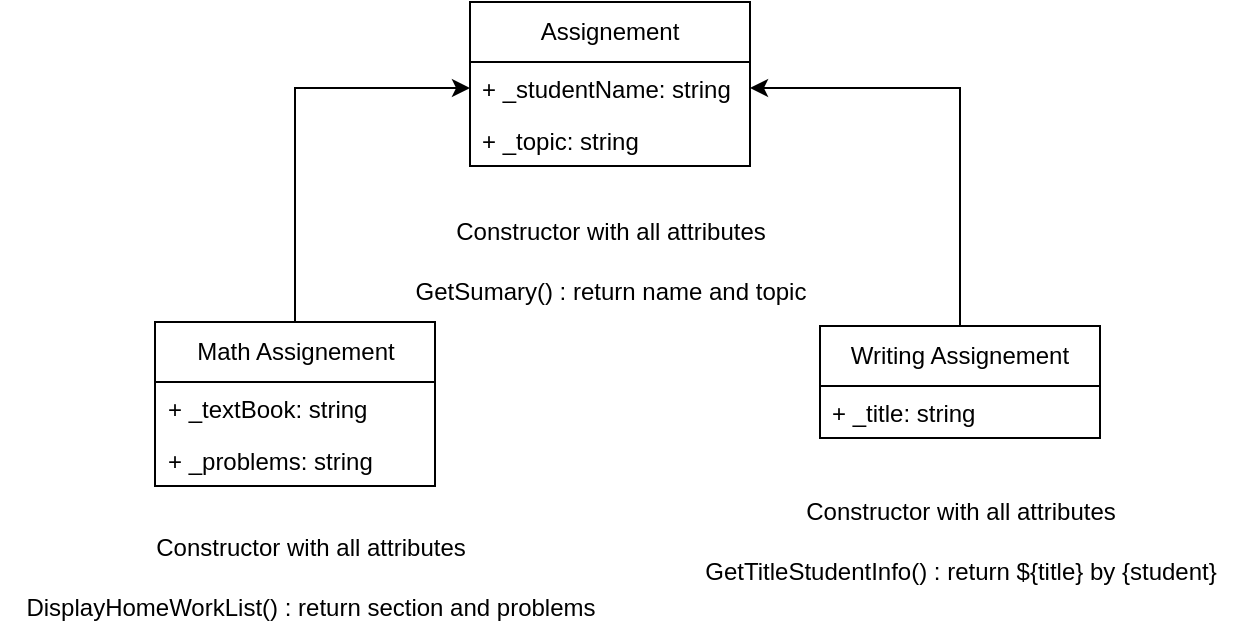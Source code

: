 <mxfile version="23.1.0" type="device">
  <diagram name="Página-1" id="50Xu_SQItej-bWngITx5">
    <mxGraphModel dx="733" dy="362" grid="1" gridSize="10" guides="1" tooltips="1" connect="1" arrows="1" fold="1" page="1" pageScale="1" pageWidth="827" pageHeight="1169" math="0" shadow="0">
      <root>
        <mxCell id="0" />
        <mxCell id="1" parent="0" />
        <mxCell id="HuBReZYRGsjlNU0afiZ1-42" style="edgeStyle=orthogonalEdgeStyle;rounded=0;orthogonalLoop=1;jettySize=auto;html=1;entryX=0;entryY=0.5;entryDx=0;entryDy=0;" edge="1" parent="1" source="HuBReZYRGsjlNU0afiZ1-11" target="HuBReZYRGsjlNU0afiZ1-35">
          <mxGeometry relative="1" as="geometry" />
        </mxCell>
        <mxCell id="HuBReZYRGsjlNU0afiZ1-11" value="Math Assignement" style="swimlane;fontStyle=0;childLayout=stackLayout;horizontal=1;startSize=30;fillColor=none;horizontalStack=0;resizeParent=1;resizeParentMax=0;resizeLast=0;collapsible=1;marginBottom=0;whiteSpace=wrap;html=1;" vertex="1" parent="1">
          <mxGeometry x="197.5" y="350" width="140" height="82" as="geometry" />
        </mxCell>
        <mxCell id="HuBReZYRGsjlNU0afiZ1-21" value="+ _textBook: string" style="text;strokeColor=none;fillColor=none;align=left;verticalAlign=top;spacingLeft=4;spacingRight=4;overflow=hidden;rotatable=0;points=[[0,0.5],[1,0.5]];portConstraint=eastwest;whiteSpace=wrap;html=1;" vertex="1" parent="HuBReZYRGsjlNU0afiZ1-11">
          <mxGeometry y="30" width="140" height="26" as="geometry" />
        </mxCell>
        <mxCell id="HuBReZYRGsjlNU0afiZ1-22" value="+ _problems: string" style="text;strokeColor=none;fillColor=none;align=left;verticalAlign=top;spacingLeft=4;spacingRight=4;overflow=hidden;rotatable=0;points=[[0,0.5],[1,0.5]];portConstraint=eastwest;whiteSpace=wrap;html=1;" vertex="1" parent="HuBReZYRGsjlNU0afiZ1-11">
          <mxGeometry y="56" width="140" height="26" as="geometry" />
        </mxCell>
        <mxCell id="HuBReZYRGsjlNU0afiZ1-23" value="Constructor with all attributes" style="text;html=1;align=center;verticalAlign=middle;resizable=0;points=[];autosize=1;strokeColor=none;fillColor=none;" vertex="1" parent="1">
          <mxGeometry x="185" y="448" width="180" height="30" as="geometry" />
        </mxCell>
        <mxCell id="HuBReZYRGsjlNU0afiZ1-25" value="DisplayHomeWorkList() : return section and problems" style="text;html=1;align=center;verticalAlign=middle;resizable=0;points=[];autosize=1;strokeColor=none;fillColor=none;" vertex="1" parent="1">
          <mxGeometry x="120" y="478" width="310" height="30" as="geometry" />
        </mxCell>
        <mxCell id="HuBReZYRGsjlNU0afiZ1-43" style="edgeStyle=orthogonalEdgeStyle;rounded=0;orthogonalLoop=1;jettySize=auto;html=1;entryX=1;entryY=0.5;entryDx=0;entryDy=0;" edge="1" parent="1" source="HuBReZYRGsjlNU0afiZ1-26" target="HuBReZYRGsjlNU0afiZ1-35">
          <mxGeometry relative="1" as="geometry" />
        </mxCell>
        <mxCell id="HuBReZYRGsjlNU0afiZ1-26" value="Writing Assignement" style="swimlane;fontStyle=0;childLayout=stackLayout;horizontal=1;startSize=30;fillColor=none;horizontalStack=0;resizeParent=1;resizeParentMax=0;resizeLast=0;collapsible=1;marginBottom=0;whiteSpace=wrap;html=1;" vertex="1" parent="1">
          <mxGeometry x="530" y="352" width="140" height="56" as="geometry" />
        </mxCell>
        <mxCell id="HuBReZYRGsjlNU0afiZ1-29" value="+ _title: string" style="text;strokeColor=none;fillColor=none;align=left;verticalAlign=top;spacingLeft=4;spacingRight=4;overflow=hidden;rotatable=0;points=[[0,0.5],[1,0.5]];portConstraint=eastwest;whiteSpace=wrap;html=1;" vertex="1" parent="HuBReZYRGsjlNU0afiZ1-26">
          <mxGeometry y="30" width="140" height="26" as="geometry" />
        </mxCell>
        <mxCell id="HuBReZYRGsjlNU0afiZ1-31" value="Constructor with all attributes" style="text;html=1;align=center;verticalAlign=middle;resizable=0;points=[];autosize=1;strokeColor=none;fillColor=none;" vertex="1" parent="1">
          <mxGeometry x="510" y="430" width="180" height="30" as="geometry" />
        </mxCell>
        <mxCell id="HuBReZYRGsjlNU0afiZ1-33" value="GetTitleStudentInfo() : return ${title} by {student}" style="text;html=1;align=center;verticalAlign=middle;resizable=0;points=[];autosize=1;strokeColor=none;fillColor=none;" vertex="1" parent="1">
          <mxGeometry x="460" y="460" width="280" height="30" as="geometry" />
        </mxCell>
        <mxCell id="HuBReZYRGsjlNU0afiZ1-34" value="Assignement" style="swimlane;fontStyle=0;childLayout=stackLayout;horizontal=1;startSize=30;fillColor=none;horizontalStack=0;resizeParent=1;resizeParentMax=0;resizeLast=0;collapsible=1;marginBottom=0;whiteSpace=wrap;html=1;" vertex="1" parent="1">
          <mxGeometry x="355" y="190" width="140" height="82" as="geometry" />
        </mxCell>
        <mxCell id="HuBReZYRGsjlNU0afiZ1-35" value="+ _studentName: string" style="text;strokeColor=none;fillColor=none;align=left;verticalAlign=top;spacingLeft=4;spacingRight=4;overflow=hidden;rotatable=0;points=[[0,0.5],[1,0.5]];portConstraint=eastwest;whiteSpace=wrap;html=1;" vertex="1" parent="HuBReZYRGsjlNU0afiZ1-34">
          <mxGeometry y="30" width="140" height="26" as="geometry" />
        </mxCell>
        <mxCell id="HuBReZYRGsjlNU0afiZ1-36" value="+ _topic: string" style="text;strokeColor=none;fillColor=none;align=left;verticalAlign=top;spacingLeft=4;spacingRight=4;overflow=hidden;rotatable=0;points=[[0,0.5],[1,0.5]];portConstraint=eastwest;whiteSpace=wrap;html=1;" vertex="1" parent="HuBReZYRGsjlNU0afiZ1-34">
          <mxGeometry y="56" width="140" height="26" as="geometry" />
        </mxCell>
        <mxCell id="HuBReZYRGsjlNU0afiZ1-39" value="Constructor with all attributes" style="text;html=1;align=center;verticalAlign=middle;resizable=0;points=[];autosize=1;strokeColor=none;fillColor=none;" vertex="1" parent="1">
          <mxGeometry x="335" y="290" width="180" height="30" as="geometry" />
        </mxCell>
        <mxCell id="HuBReZYRGsjlNU0afiZ1-40" value="GetSumary() : return name and topic" style="text;html=1;align=center;verticalAlign=middle;resizable=0;points=[];autosize=1;strokeColor=none;fillColor=none;" vertex="1" parent="1">
          <mxGeometry x="315" y="320" width="220" height="30" as="geometry" />
        </mxCell>
      </root>
    </mxGraphModel>
  </diagram>
</mxfile>
